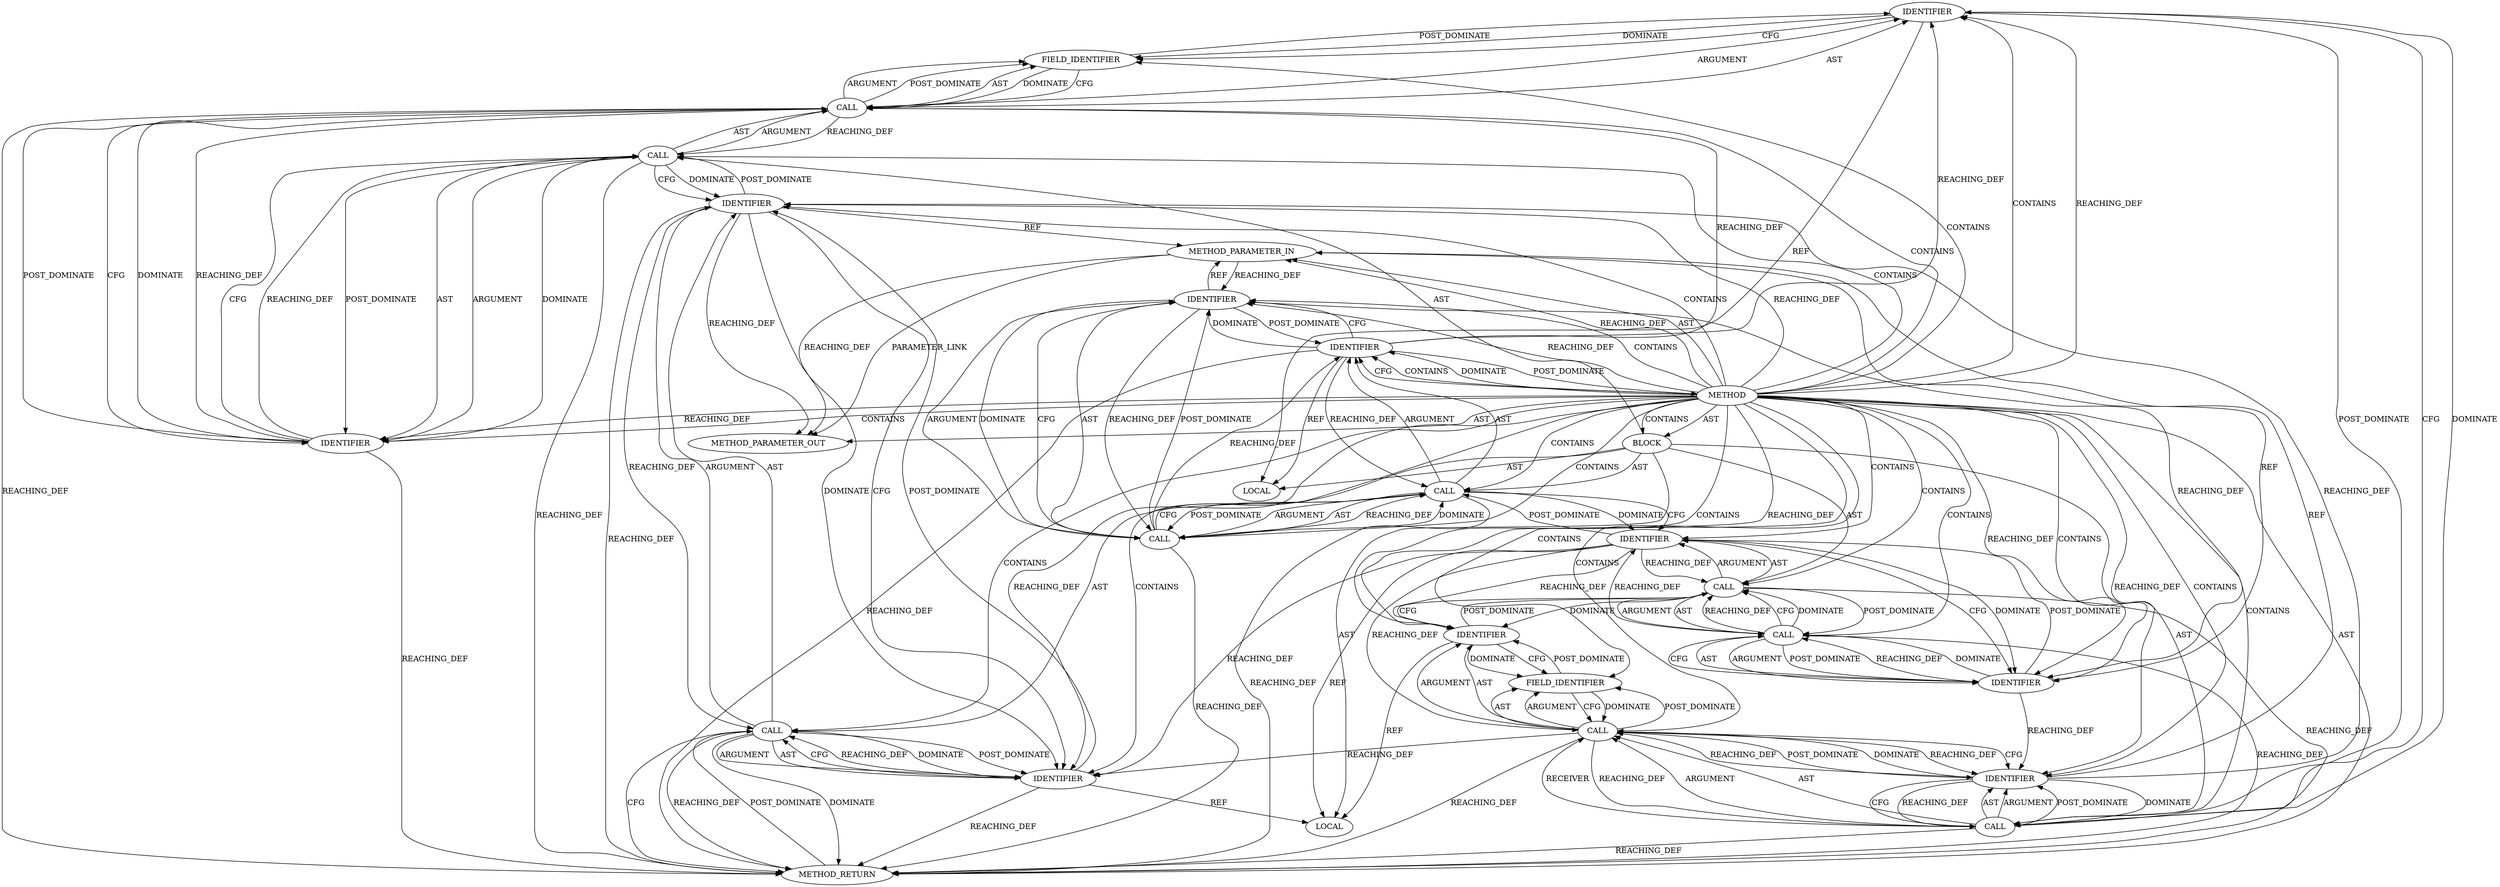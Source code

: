 digraph {
  18597 [label=IDENTIFIER ORDER=1 ARGUMENT_INDEX=1 CODE="icsk" COLUMN_NUMBER=21 LINE_NUMBER=53 TYPE_FULL_NAME="inet_connection_sock*" NAME="icsk"]
  18582 [label=IDENTIFIER ORDER=1 ARGUMENT_INDEX=1 CODE="icsk" COLUMN_NUMBER=31 LINE_NUMBER=48 TYPE_FULL_NAME="inet_connection_sock*" NAME="icsk"]
  18584 [label=IDENTIFIER ORDER=1 ARGUMENT_INDEX=1 CODE="sk" COLUMN_NUMBER=47 LINE_NUMBER=48 TYPE_FULL_NAME="sock*" NAME="sk"]
  18581 [label=CALL ORDER=2 ARGUMENT_INDEX=-1 CODE="*icsk = inet_csk(sk)" COLUMN_NUMBER=30 METHOD_FULL_NAME="<operator>.assignment" LINE_NUMBER=48 TYPE_FULL_NAME="<empty>" DISPATCH_TYPE="STATIC_DISPATCH" SIGNATURE="" NAME="<operator>.assignment"]
  18577 [label=METHOD COLUMN_NUMBER=1 LINE_NUMBER=46 COLUMN_NUMBER_END=1 IS_EXTERNAL=false SIGNATURE="void tls_toe_sk_destruct (sock*)" NAME="tls_toe_sk_destruct" AST_PARENT_TYPE="TYPE_DECL" AST_PARENT_FULL_NAME="tls_toe.c:<global>" ORDER=3 CODE="static void tls_toe_sk_destruct(struct sock *sk)
{
	struct inet_connection_sock *icsk = inet_csk(sk);
	struct tls_context *ctx = tls_get_ctx(sk);

	ctx->sk_destruct(sk);
	/* Free ctx */
	rcu_assign_pointer(icsk->icsk_ulp_data, NULL);
	tls_ctx_free(sk, ctx);
}" FULL_NAME="tls_toe_sk_destruct" LINE_NUMBER_END=55 FILENAME="tls_toe.c"]
  18601 [label=IDENTIFIER ORDER=1 ARGUMENT_INDEX=1 CODE="sk" COLUMN_NUMBER=15 LINE_NUMBER=54 TYPE_FULL_NAME="sock*" NAME="sk"]
  18598 [label=FIELD_IDENTIFIER ORDER=2 ARGUMENT_INDEX=2 CODE="icsk_ulp_data" COLUMN_NUMBER=21 LINE_NUMBER=53 CANONICAL_NAME="icsk_ulp_data"]
  18594 [label=IDENTIFIER ORDER=2 ARGUMENT_INDEX=1 CODE="sk" COLUMN_NUMBER=19 LINE_NUMBER=51 TYPE_FULL_NAME="sock*" NAME="sk"]
  18583 [label=CALL ORDER=2 ARGUMENT_INDEX=2 CODE="inet_csk(sk)" COLUMN_NUMBER=38 METHOD_FULL_NAME="inet_csk" LINE_NUMBER=48 TYPE_FULL_NAME="<empty>" DISPATCH_TYPE="STATIC_DISPATCH" SIGNATURE="" NAME="inet_csk"]
  18589 [label=IDENTIFIER ORDER=1 ARGUMENT_INDEX=1 CODE="sk" COLUMN_NUMBER=40 LINE_NUMBER=49 TYPE_FULL_NAME="sock*" NAME="sk"]
  18600 [label=CALL ORDER=7 ARGUMENT_INDEX=-1 CODE="tls_ctx_free(sk, ctx)" COLUMN_NUMBER=2 METHOD_FULL_NAME="tls_ctx_free" LINE_NUMBER=54 TYPE_FULL_NAME="<empty>" DISPATCH_TYPE="STATIC_DISPATCH" SIGNATURE="" NAME="tls_ctx_free"]
  18596 [label=CALL ORDER=1 ARGUMENT_INDEX=1 CODE="icsk->icsk_ulp_data" COLUMN_NUMBER=21 METHOD_FULL_NAME="<operator>.indirectFieldAccess" LINE_NUMBER=53 TYPE_FULL_NAME="<empty>" DISPATCH_TYPE="STATIC_DISPATCH" SIGNATURE="" NAME="<operator>.indirectFieldAccess"]
  18585 [label=LOCAL ORDER=3 CODE="struct tls_context* ctx" COLUMN_NUMBER=21 LINE_NUMBER=49 TYPE_FULL_NAME="tls_context*" NAME="ctx"]
  18592 [label=IDENTIFIER ORDER=1 ARGUMENT_INDEX=1 CODE="ctx" COLUMN_NUMBER=2 LINE_NUMBER=51 TYPE_FULL_NAME="tls_context*" NAME="ctx"]
  18579 [label=BLOCK ORDER=2 ARGUMENT_INDEX=-1 CODE="{
	struct inet_connection_sock *icsk = inet_csk(sk);
	struct tls_context *ctx = tls_get_ctx(sk);

	ctx->sk_destruct(sk);
	/* Free ctx */
	rcu_assign_pointer(icsk->icsk_ulp_data, NULL);
	tls_ctx_free(sk, ctx);
}" COLUMN_NUMBER=1 LINE_NUMBER=47 TYPE_FULL_NAME="void"]
  18603 [label=METHOD_RETURN ORDER=3 CODE="RET" COLUMN_NUMBER=1 LINE_NUMBER=46 TYPE_FULL_NAME="void" EVALUATION_STRATEGY="BY_VALUE"]
  18593 [label=FIELD_IDENTIFIER ORDER=2 ARGUMENT_INDEX=2 CODE="sk_destruct" COLUMN_NUMBER=2 LINE_NUMBER=51 CANONICAL_NAME="sk_destruct"]
  21723 [label=METHOD_PARAMETER_OUT ORDER=1 CODE="struct sock *sk" IS_VARIADIC=false COLUMN_NUMBER=33 LINE_NUMBER=46 TYPE_FULL_NAME="sock*" EVALUATION_STRATEGY="BY_VALUE" INDEX=1 NAME="sk"]
  18599 [label=IDENTIFIER ORDER=2 ARGUMENT_INDEX=2 CODE="NULL" COLUMN_NUMBER=42 LINE_NUMBER=53 TYPE_FULL_NAME="ANY" NAME="NULL"]
  18602 [label=IDENTIFIER ORDER=2 ARGUMENT_INDEX=2 CODE="ctx" COLUMN_NUMBER=19 LINE_NUMBER=54 TYPE_FULL_NAME="tls_context*" NAME="ctx"]
  18587 [label=IDENTIFIER ORDER=1 ARGUMENT_INDEX=1 CODE="ctx" COLUMN_NUMBER=22 LINE_NUMBER=49 TYPE_FULL_NAME="tls_context*" NAME="ctx"]
  18595 [label=CALL ORDER=6 ARGUMENT_INDEX=-1 CODE="rcu_assign_pointer(icsk->icsk_ulp_data, NULL)" COLUMN_NUMBER=2 METHOD_FULL_NAME="rcu_assign_pointer" LINE_NUMBER=53 TYPE_FULL_NAME="<empty>" DISPATCH_TYPE="STATIC_DISPATCH" SIGNATURE="" NAME="rcu_assign_pointer"]
  18591 [label=CALL ORDER=1 ARGUMENT_INDEX=0 CODE="ctx->sk_destruct" COLUMN_NUMBER=2 METHOD_FULL_NAME="<operator>.indirectFieldAccess" LINE_NUMBER=51 TYPE_FULL_NAME="<empty>" DISPATCH_TYPE="STATIC_DISPATCH" SIGNATURE="" NAME="<operator>.indirectFieldAccess"]
  18588 [label=CALL ORDER=2 ARGUMENT_INDEX=2 CODE="tls_get_ctx(sk)" COLUMN_NUMBER=28 METHOD_FULL_NAME="tls_get_ctx" LINE_NUMBER=49 TYPE_FULL_NAME="<empty>" DISPATCH_TYPE="STATIC_DISPATCH" SIGNATURE="" NAME="tls_get_ctx"]
  18578 [label=METHOD_PARAMETER_IN ORDER=1 CODE="struct sock *sk" IS_VARIADIC=false COLUMN_NUMBER=33 LINE_NUMBER=46 TYPE_FULL_NAME="sock*" EVALUATION_STRATEGY="BY_VALUE" INDEX=1 NAME="sk"]
  18586 [label=CALL ORDER=4 ARGUMENT_INDEX=-1 CODE="*ctx = tls_get_ctx(sk)" COLUMN_NUMBER=21 METHOD_FULL_NAME="<operator>.assignment" LINE_NUMBER=49 TYPE_FULL_NAME="<empty>" DISPATCH_TYPE="STATIC_DISPATCH" SIGNATURE="" NAME="<operator>.assignment"]
  18580 [label=LOCAL ORDER=1 CODE="struct inet_connection_sock* icsk" COLUMN_NUMBER=30 LINE_NUMBER=48 TYPE_FULL_NAME="inet_connection_sock*" NAME="icsk"]
  18590 [label=CALL ORDER=5 ARGUMENT_INDEX=-1 CODE="ctx->sk_destruct(sk)" COLUMN_NUMBER=2 METHOD_FULL_NAME="tls_context.sk_destruct" LINE_NUMBER=51 TYPE_FULL_NAME="<empty>" DISPATCH_TYPE="STATIC_DISPATCH" SIGNATURE="" NAME="sk_destruct"]
  18600 -> 18601 [label=ARGUMENT ]
  18594 -> 18590 [label=DOMINATE ]
  18583 -> 18584 [label=AST ]
  18579 -> 18595 [label=AST ]
  18579 -> 18600 [label=AST ]
  18589 -> 18594 [label=REACHING_DEF VARIABLE="sk"]
  18596 -> 18599 [label=CFG ]
  18596 -> 18597 [label=ARGUMENT ]
  18582 -> 18596 [label=REACHING_DEF VARIABLE="icsk"]
  18596 -> 18598 [label=ARGUMENT ]
  18592 -> 18593 [label=DOMINATE ]
  18583 -> 18581 [label=REACHING_DEF VARIABLE="inet_csk(sk)"]
  18589 -> 18588 [label=REACHING_DEF VARIABLE="sk"]
  18603 -> 18600 [label=POST_DOMINATE ]
  18583 -> 18582 [label=REACHING_DEF VARIABLE="inet_csk(sk)"]
  18599 -> 18595 [label=DOMINATE ]
  18600 -> 18603 [label=DOMINATE ]
  18582 -> 18584 [label=CFG ]
  18591 -> 18592 [label=ARGUMENT ]
  18581 -> 18582 [label=ARGUMENT ]
  18579 -> 18590 [label=AST ]
  18597 -> 18580 [label=REF ]
  18594 -> 18601 [label=REACHING_DEF VARIABLE="sk"]
  18582 -> 18603 [label=REACHING_DEF VARIABLE="icsk"]
  18592 -> 18593 [label=CFG ]
  18600 -> 18602 [label=POST_DOMINATE ]
  18577 -> 18592 [label=REACHING_DEF VARIABLE=""]
  18596 -> 18598 [label=POST_DOMINATE ]
  18577 -> 18599 [label=REACHING_DEF VARIABLE=""]
  18579 -> 18581 [label=AST ]
  18579 -> 18585 [label=AST ]
  18589 -> 18587 [label=POST_DOMINATE ]
  18583 -> 18581 [label=DOMINATE ]
  18587 -> 18586 [label=REACHING_DEF VARIABLE="ctx"]
  18601 -> 18600 [label=REACHING_DEF VARIABLE="sk"]
  18600 -> 18601 [label=AST ]
  18586 -> 18592 [label=CFG ]
  18577 -> 18600 [label=CONTAINS ]
  18594 -> 18590 [label=CFG ]
  18577 -> 18602 [label=REACHING_DEF VARIABLE=""]
  18577 -> 18597 [label=CONTAINS ]
  18581 -> 18582 [label=AST ]
  18596 -> 18597 [label=AST ]
  18581 -> 18583 [label=POST_DOMINATE ]
  18583 -> 18584 [label=POST_DOMINATE ]
  18596 -> 18603 [label=REACHING_DEF VARIABLE="icsk->icsk_ulp_data"]
  18598 -> 18596 [label=DOMINATE ]
  18586 -> 18587 [label=ARGUMENT ]
  18577 -> 18590 [label=CONTAINS ]
  18594 -> 18590 [label=REACHING_DEF VARIABLE="sk"]
  18591 -> 18593 [label=POST_DOMINATE ]
  18602 -> 18603 [label=REACHING_DEF VARIABLE="ctx"]
  18598 -> 18597 [label=POST_DOMINATE ]
  18587 -> 18591 [label=REACHING_DEF VARIABLE="ctx"]
  18577 -> 18582 [label=CFG ]
  18601 -> 18602 [label=CFG ]
  18591 -> 18594 [label=DOMINATE ]
  18577 -> 18587 [label=CONTAINS ]
  18588 -> 18589 [label=POST_DOMINATE ]
  18577 -> 18602 [label=CONTAINS ]
  18578 -> 21723 [label=PARAMETER_LINK ]
  18590 -> 18594 [label=ARGUMENT ]
  18577 -> 18583 [label=CONTAINS ]
  18582 -> 18584 [label=DOMINATE ]
  18591 -> 18594 [label=CFG ]
  18590 -> 18597 [label=CFG ]
  18589 -> 18588 [label=DOMINATE ]
  18591 -> 18602 [label=REACHING_DEF VARIABLE="ctx->sk_destruct"]
  18582 -> 18581 [label=REACHING_DEF VARIABLE="icsk"]
  18601 -> 18602 [label=DOMINATE ]
  18579 -> 18586 [label=AST ]
  18601 -> 18603 [label=REACHING_DEF VARIABLE="sk"]
  18598 -> 18596 [label=CFG ]
  18600 -> 18602 [label=ARGUMENT ]
  18599 -> 18596 [label=REACHING_DEF VARIABLE="NULL"]
  18577 -> 18594 [label=REACHING_DEF VARIABLE=""]
  18589 -> 18578 [label=REF ]
  18591 -> 18592 [label=AST ]
  18596 -> 18595 [label=REACHING_DEF VARIABLE="icsk->icsk_ulp_data"]
  18577 -> 18578 [label=REACHING_DEF VARIABLE=""]
  18583 -> 18603 [label=REACHING_DEF VARIABLE="inet_csk(sk)"]
  18597 -> 18590 [label=POST_DOMINATE ]
  18591 -> 18593 [label=AST ]
  18599 -> 18596 [label=POST_DOMINATE ]
  18577 -> 18589 [label=CONTAINS ]
  18602 -> 18601 [label=POST_DOMINATE ]
  18586 -> 18588 [label=AST ]
  18588 -> 18603 [label=REACHING_DEF VARIABLE="tls_get_ctx(sk)"]
  18577 -> 18579 [label=AST ]
  18577 -> 18582 [label=CONTAINS ]
  18584 -> 18583 [label=DOMINATE ]
  18582 -> 18597 [label=REACHING_DEF VARIABLE="icsk"]
  18577 -> 18595 [label=CONTAINS ]
  18590 -> 18594 [label=AST ]
  18597 -> 18598 [label=DOMINATE ]
  18600 -> 18603 [label=CFG ]
  18595 -> 18599 [label=POST_DOMINATE ]
  18596 -> 18599 [label=DOMINATE ]
  18602 -> 18585 [label=REF ]
  18586 -> 18592 [label=DOMINATE ]
  18586 -> 18587 [label=AST ]
  18595 -> 18601 [label=DOMINATE ]
  18577 -> 18584 [label=REACHING_DEF VARIABLE=""]
  18602 -> 18600 [label=CFG ]
  18577 -> 18598 [label=CONTAINS ]
  18577 -> 18586 [label=CONTAINS ]
  18595 -> 18599 [label=ARGUMENT ]
  18591 -> 18590 [label=REACHING_DEF VARIABLE="ctx->sk_destruct"]
  18577 -> 18593 [label=CONTAINS ]
  18577 -> 18597 [label=REACHING_DEF VARIABLE=""]
  18594 -> 18591 [label=REACHING_DEF VARIABLE="sk"]
  18577 -> 18579 [label=CONTAINS ]
  18584 -> 18589 [label=REACHING_DEF VARIABLE="sk"]
  18578 -> 21723 [label=REACHING_DEF VARIABLE="sk"]
  18583 -> 18584 [label=ARGUMENT ]
  18589 -> 18588 [label=CFG ]
  18588 -> 18589 [label=AST ]
  18596 -> 18598 [label=AST ]
  18586 -> 18588 [label=POST_DOMINATE ]
  18588 -> 18587 [label=REACHING_DEF VARIABLE="tls_get_ctx(sk)"]
  18590 -> 18591 [label=ARGUMENT ]
  18579 -> 18580 [label=AST ]
  18600 -> 18602 [label=AST ]
  18581 -> 18583 [label=ARGUMENT ]
  18600 -> 18603 [label=REACHING_DEF VARIABLE="tls_ctx_free(sk, ctx)"]
  18577 -> 18601 [label=REACHING_DEF VARIABLE=""]
  18595 -> 18599 [label=AST ]
  18592 -> 18586 [label=POST_DOMINATE ]
  18577 -> 18592 [label=CONTAINS ]
  18577 -> 18581 [label=CONTAINS ]
  18593 -> 18591 [label=CFG ]
  18587 -> 18592 [label=REACHING_DEF VARIABLE="ctx"]
  18594 -> 18591 [label=POST_DOMINATE ]
  18577 -> 18596 [label=CONTAINS ]
  18595 -> 18596 [label=AST ]
  18584 -> 18583 [label=REACHING_DEF VARIABLE="sk"]
  18590 -> 18594 [label=POST_DOMINATE ]
  18577 -> 18582 [label=DOMINATE ]
  18595 -> 18601 [label=CFG ]
  18578 -> 18584 [label=REACHING_DEF VARIABLE="sk"]
  18587 -> 18589 [label=CFG ]
  18577 -> 18589 [label=REACHING_DEF VARIABLE=""]
  18586 -> 18588 [label=ARGUMENT ]
  18593 -> 18592 [label=POST_DOMINATE ]
  18577 -> 18591 [label=CONTAINS ]
  18588 -> 18586 [label=REACHING_DEF VARIABLE="tls_get_ctx(sk)"]
  18577 -> 21723 [label=AST ]
  18595 -> 18596 [label=ARGUMENT ]
  18590 -> 18597 [label=DOMINATE ]
  18590 -> 18591 [label=AST ]
  18584 -> 18578 [label=REF ]
  18591 -> 18593 [label=ARGUMENT ]
  18587 -> 18585 [label=REF ]
  18577 -> 18578 [label=AST ]
  18584 -> 18583 [label=CFG ]
  18577 -> 18599 [label=CONTAINS ]
  18583 -> 18581 [label=CFG ]
  18582 -> 18577 [label=POST_DOMINATE ]
  18601 -> 18595 [label=POST_DOMINATE ]
  18599 -> 18595 [label=CFG ]
  18588 -> 18589 [label=ARGUMENT ]
  18599 -> 18603 [label=REACHING_DEF VARIABLE="NULL"]
  18582 -> 18580 [label=REF ]
  18581 -> 18587 [label=DOMINATE ]
  18577 -> 18584 [label=CONTAINS ]
  18601 -> 18578 [label=REF ]
  18590 -> 18603 [label=REACHING_DEF VARIABLE="ctx->sk_destruct(sk)"]
  18577 -> 18594 [label=CONTAINS ]
  18601 -> 21723 [label=REACHING_DEF VARIABLE="sk"]
  18597 -> 18598 [label=CFG ]
  18591 -> 18594 [label=REACHING_DEF VARIABLE="ctx->sk_destruct"]
  18590 -> 18591 [label=RECEIVER ]
  18584 -> 18582 [label=POST_DOMINATE ]
  18587 -> 18602 [label=REACHING_DEF VARIABLE="ctx"]
  18581 -> 18587 [label=CFG ]
  18581 -> 18583 [label=AST ]
  18593 -> 18591 [label=DOMINATE ]
  18577 -> 18601 [label=CONTAINS ]
  18577 -> 18588 [label=CONTAINS ]
  18588 -> 18586 [label=CFG ]
  18591 -> 18603 [label=REACHING_DEF VARIABLE="ctx->sk_destruct"]
  18581 -> 18603 [label=REACHING_DEF VARIABLE="*icsk = inet_csk(sk)"]
  18588 -> 18586 [label=DOMINATE ]
  18602 -> 18600 [label=REACHING_DEF VARIABLE="ctx"]
  18602 -> 18600 [label=DOMINATE ]
  18592 -> 18585 [label=REF ]
  18587 -> 18589 [label=DOMINATE ]
  18595 -> 18603 [label=REACHING_DEF VARIABLE="rcu_assign_pointer(icsk->icsk_ulp_data, NULL)"]
  18577 -> 18603 [label=AST ]
  18586 -> 18603 [label=REACHING_DEF VARIABLE="*ctx = tls_get_ctx(sk)"]
  18587 -> 18581 [label=POST_DOMINATE ]
  18599 -> 18595 [label=REACHING_DEF VARIABLE="NULL"]
  18594 -> 18578 [label=REF ]
}
